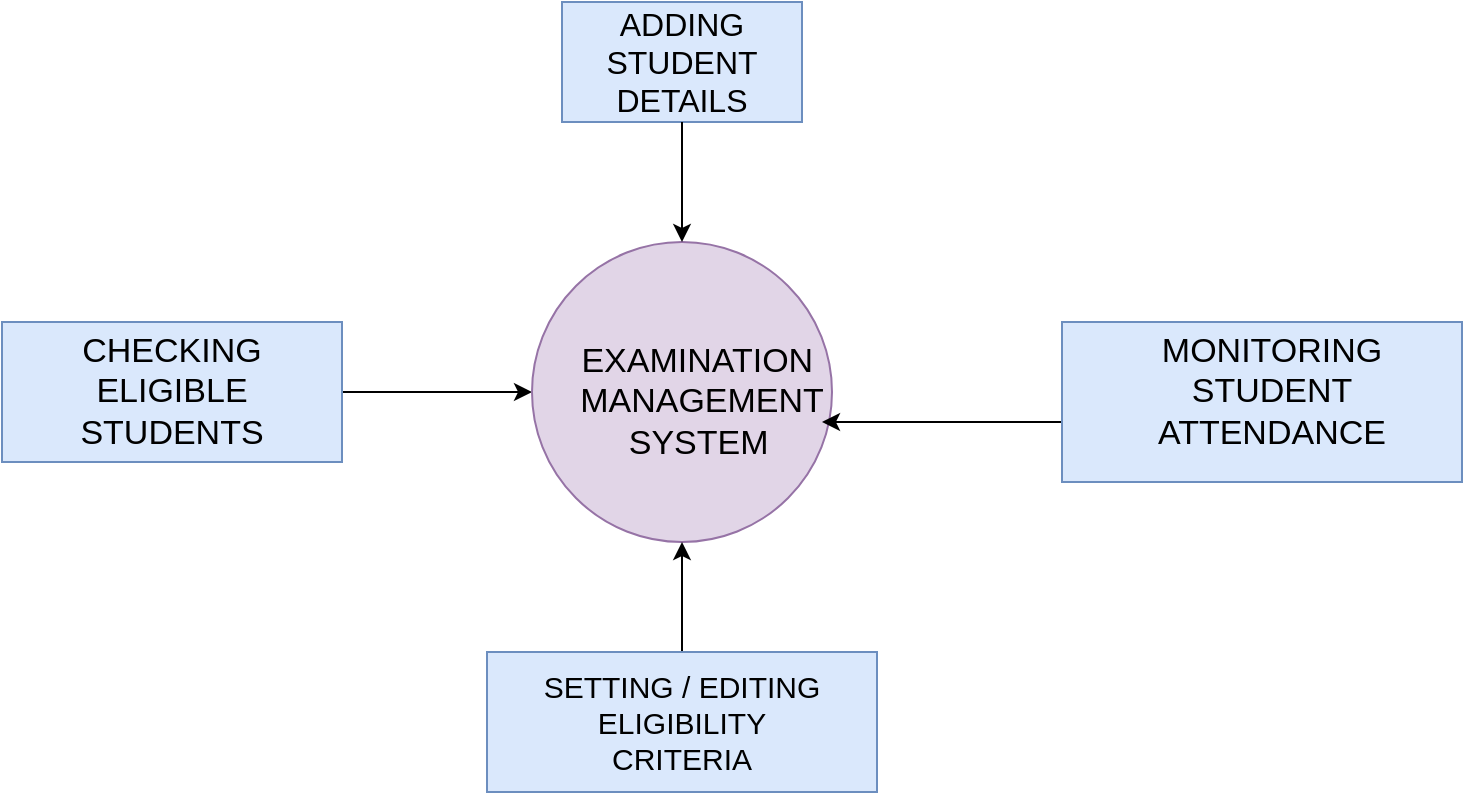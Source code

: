 <mxfile version="14.6.0" type="device"><diagram id="U6WWwOLebpxDfhsFxBuA" name="Page-1"><mxGraphModel dx="868" dy="450" grid="1" gridSize="10" guides="1" tooltips="1" connect="1" arrows="1" fold="1" page="1" pageScale="1" pageWidth="850" pageHeight="1100" math="0" shadow="0"><root><mxCell id="0"/><mxCell id="1" parent="0"/><mxCell id="g2qwWPihTR2GPabV4qiJ-8" style="edgeStyle=orthogonalEdgeStyle;rounded=0;orthogonalLoop=1;jettySize=auto;html=1;exitX=1;exitY=0.5;exitDx=0;exitDy=0;entryX=0;entryY=0.5;entryDx=0;entryDy=0;" edge="1" parent="1" source="g2qwWPihTR2GPabV4qiJ-1" target="g2qwWPihTR2GPabV4qiJ-2"><mxGeometry relative="1" as="geometry"/></mxCell><mxCell id="g2qwWPihTR2GPabV4qiJ-1" value="" style="rounded=0;whiteSpace=wrap;html=1;fillColor=#dae8fc;strokeColor=#6c8ebf;" vertex="1" parent="1"><mxGeometry x="70" y="200" width="170" height="70" as="geometry"/></mxCell><mxCell id="g2qwWPihTR2GPabV4qiJ-2" value="" style="ellipse;whiteSpace=wrap;html=1;aspect=fixed;fillColor=#e1d5e7;strokeColor=#9673a6;" vertex="1" parent="1"><mxGeometry x="335" y="160" width="150" height="150" as="geometry"/></mxCell><mxCell id="g2qwWPihTR2GPabV4qiJ-3" value="&lt;font style=&quot;font-size: 17px&quot;&gt;EXAMINATION&amp;nbsp;&lt;br&gt;MANAGEMENT&lt;br&gt;SYSTEM&lt;/font&gt;&amp;nbsp;" style="text;html=1;strokeColor=none;fillColor=none;align=center;verticalAlign=middle;whiteSpace=wrap;rounded=0;" vertex="1" parent="1"><mxGeometry x="400" y="230" width="40" height="20" as="geometry"/></mxCell><mxCell id="g2qwWPihTR2GPabV4qiJ-7" value="&lt;font style=&quot;font-size: 17px&quot;&gt;CHECKING ELIGIBLE STUDENTS&lt;/font&gt;" style="text;html=1;strokeColor=none;fillColor=none;align=center;verticalAlign=middle;whiteSpace=wrap;rounded=0;" vertex="1" parent="1"><mxGeometry x="85" y="215" width="140" height="40" as="geometry"/></mxCell><mxCell id="g2qwWPihTR2GPabV4qiJ-9" value="" style="rounded=0;whiteSpace=wrap;html=1;fillColor=#dae8fc;strokeColor=#6c8ebf;" vertex="1" parent="1"><mxGeometry x="350" y="40" width="120" height="60" as="geometry"/></mxCell><mxCell id="g2qwWPihTR2GPabV4qiJ-11" style="edgeStyle=orthogonalEdgeStyle;rounded=0;orthogonalLoop=1;jettySize=auto;html=1;" edge="1" parent="1"><mxGeometry relative="1" as="geometry"><mxPoint x="410" y="160" as="targetPoint"/><mxPoint x="410" y="100" as="sourcePoint"/></mxGeometry></mxCell><mxCell id="g2qwWPihTR2GPabV4qiJ-10" value="&lt;font style=&quot;font-size: 16px&quot;&gt;ADDING STUDENT DETAILS&lt;/font&gt;" style="text;html=1;strokeColor=none;fillColor=none;align=center;verticalAlign=middle;whiteSpace=wrap;rounded=0;" vertex="1" parent="1"><mxGeometry x="360" y="60" width="100" height="20" as="geometry"/></mxCell><mxCell id="g2qwWPihTR2GPabV4qiJ-16" style="edgeStyle=orthogonalEdgeStyle;rounded=0;orthogonalLoop=1;jettySize=auto;html=1;exitX=0;exitY=0.5;exitDx=0;exitDy=0;" edge="1" parent="1" source="g2qwWPihTR2GPabV4qiJ-13"><mxGeometry relative="1" as="geometry"><mxPoint x="480" y="250" as="targetPoint"/><Array as="points"><mxPoint x="600" y="250"/></Array></mxGeometry></mxCell><mxCell id="g2qwWPihTR2GPabV4qiJ-13" value="" style="rounded=0;whiteSpace=wrap;html=1;fillColor=#dae8fc;strokeColor=#6c8ebf;" vertex="1" parent="1"><mxGeometry x="600" y="200" width="200" height="80" as="geometry"/></mxCell><mxCell id="g2qwWPihTR2GPabV4qiJ-14" value="&lt;font style=&quot;font-size: 17px&quot;&gt;MONITORING STUDENT ATTENDANCE&lt;/font&gt;" style="text;html=1;strokeColor=none;fillColor=none;align=center;verticalAlign=middle;whiteSpace=wrap;rounded=0;" vertex="1" parent="1"><mxGeometry x="630" y="215" width="150" height="40" as="geometry"/></mxCell><mxCell id="g2qwWPihTR2GPabV4qiJ-19" style="edgeStyle=orthogonalEdgeStyle;rounded=0;orthogonalLoop=1;jettySize=auto;html=1;exitX=0.5;exitY=0;exitDx=0;exitDy=0;entryX=0.5;entryY=1;entryDx=0;entryDy=0;" edge="1" parent="1" source="g2qwWPihTR2GPabV4qiJ-17" target="g2qwWPihTR2GPabV4qiJ-2"><mxGeometry relative="1" as="geometry"/></mxCell><mxCell id="g2qwWPihTR2GPabV4qiJ-17" value="" style="rounded=0;whiteSpace=wrap;html=1;fillColor=#dae8fc;strokeColor=#6c8ebf;" vertex="1" parent="1"><mxGeometry x="312.5" y="365" width="195" height="70" as="geometry"/></mxCell><mxCell id="g2qwWPihTR2GPabV4qiJ-18" value="&lt;font style=&quot;font-size: 15px&quot;&gt;SETTING / EDITING ELIGIBILITY CRITERIA&lt;/font&gt;" style="text;html=1;strokeColor=none;fillColor=none;align=center;verticalAlign=middle;whiteSpace=wrap;rounded=0;" vertex="1" parent="1"><mxGeometry x="335" y="390" width="150" height="20" as="geometry"/></mxCell></root></mxGraphModel></diagram></mxfile>